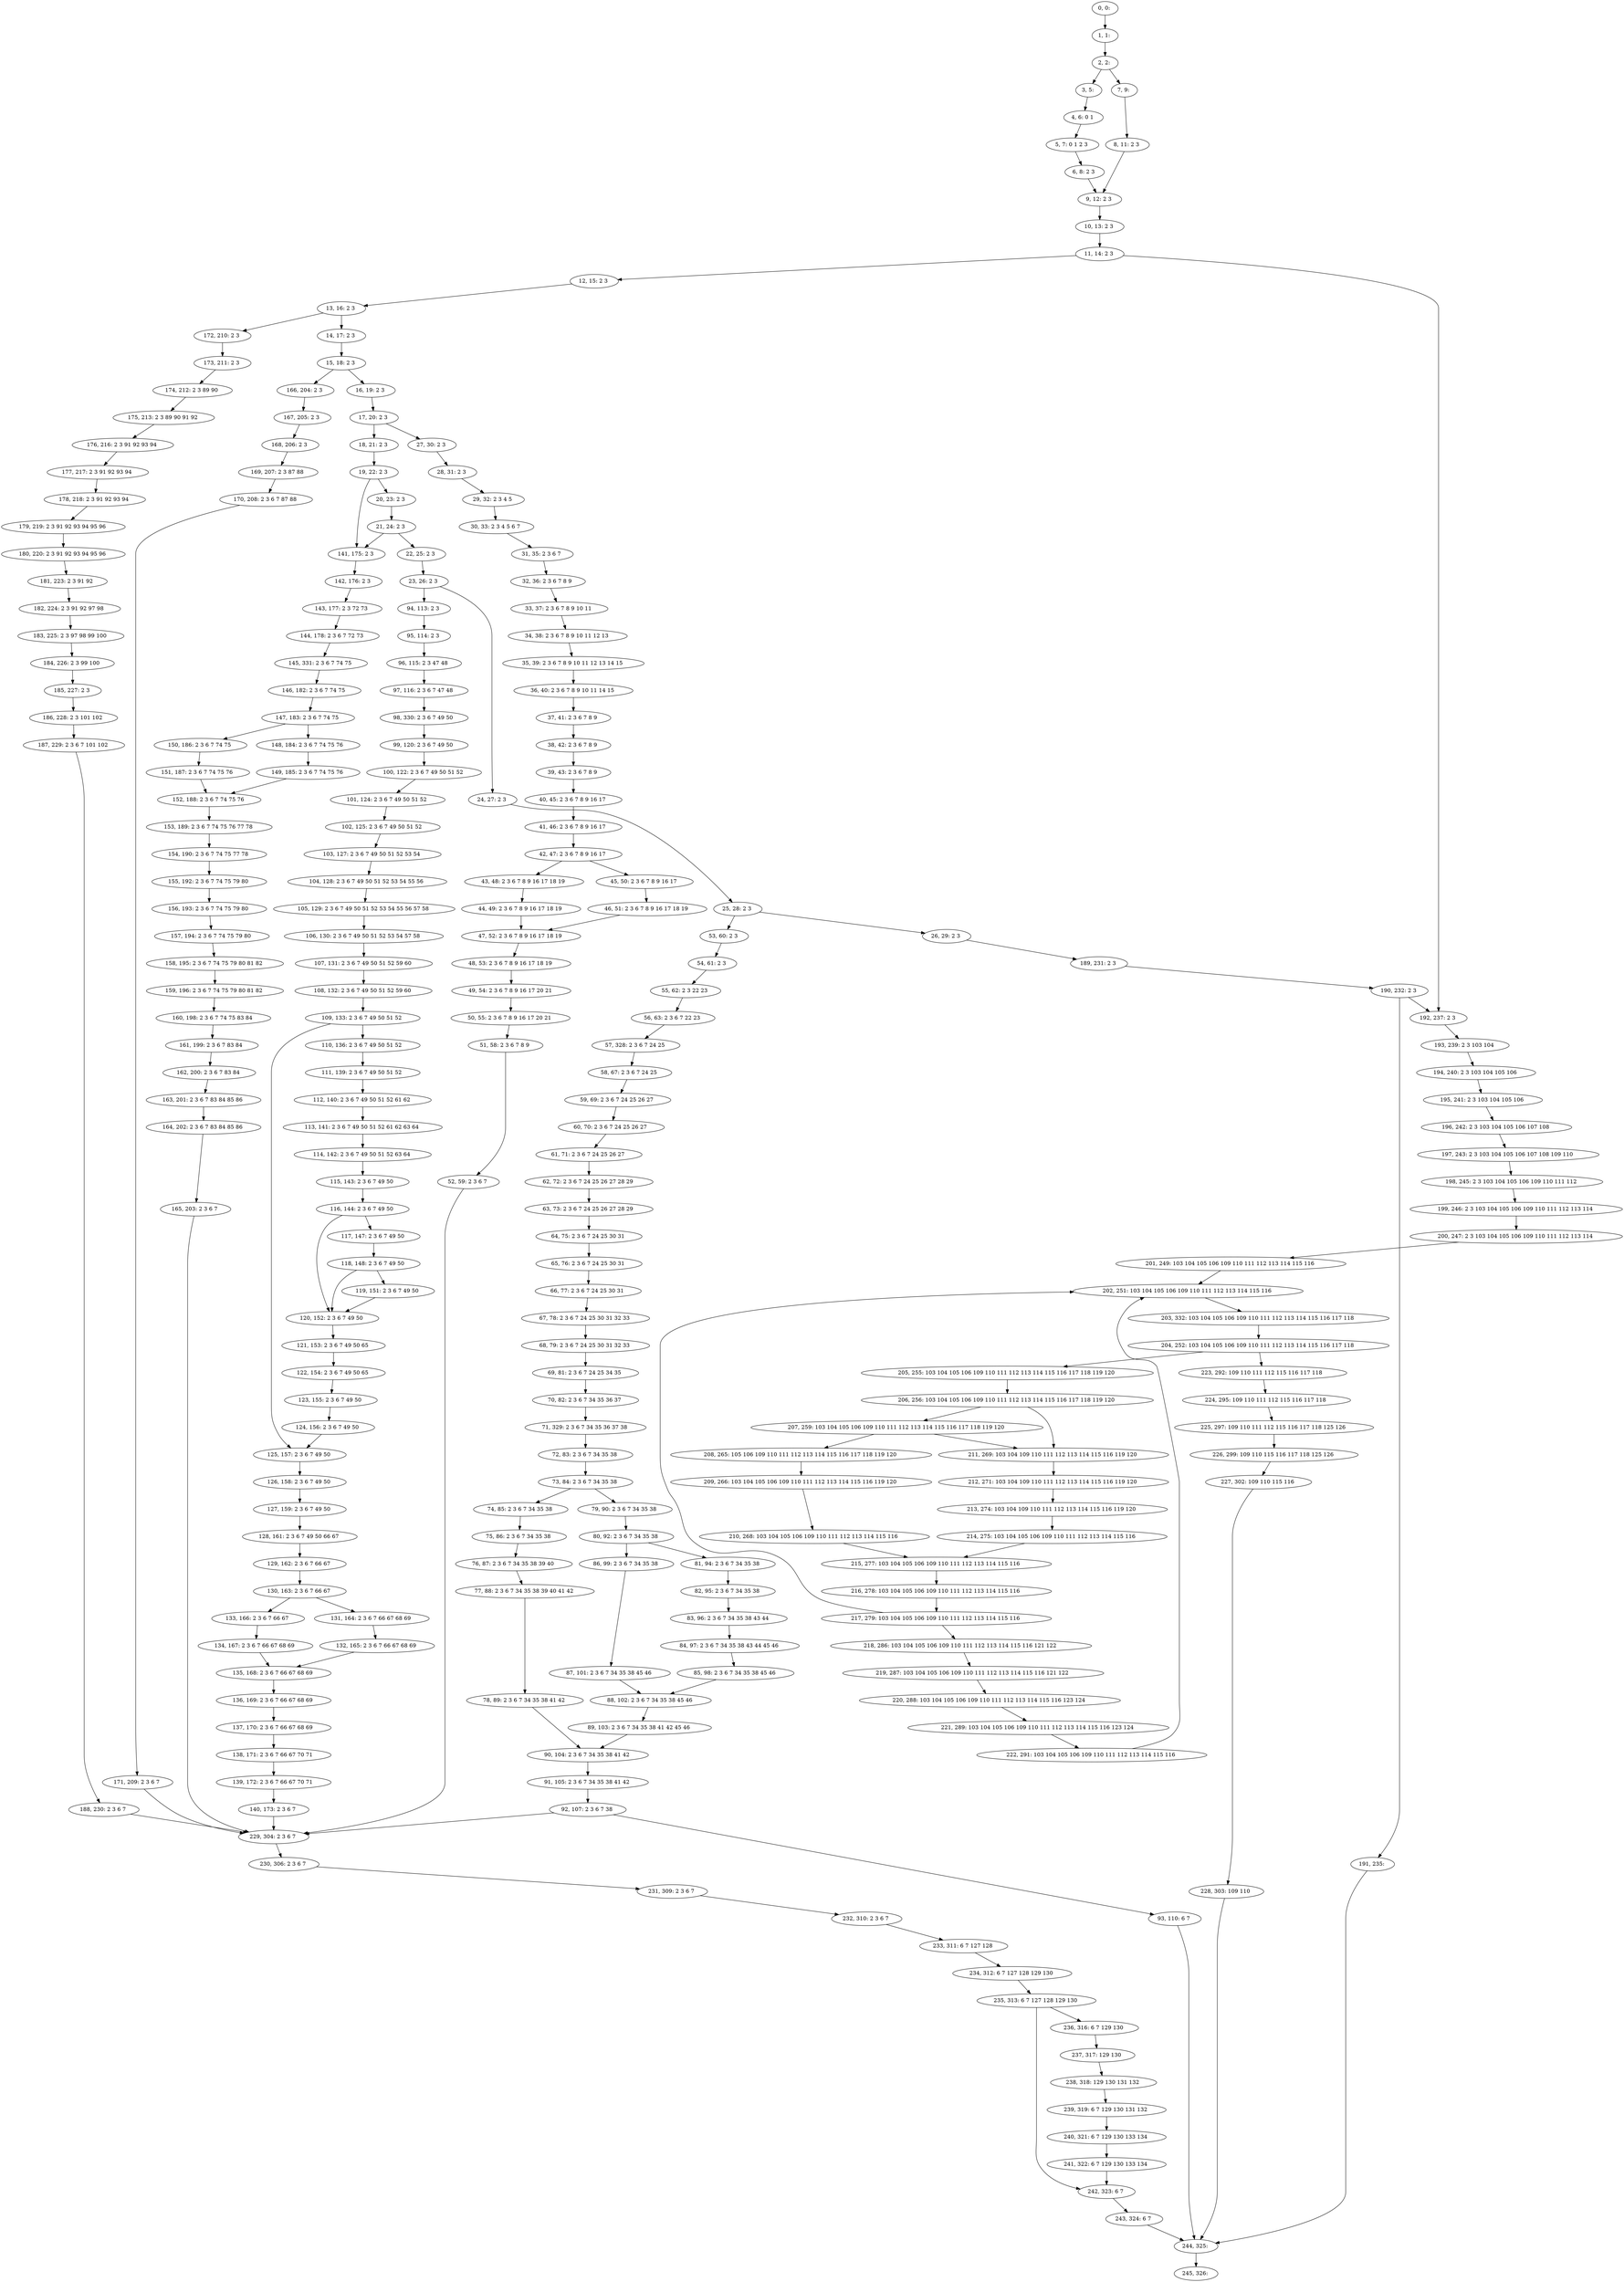 digraph G {
0[label="0, 0: "];
1[label="1, 1: "];
2[label="2, 2: "];
3[label="3, 5: "];
4[label="4, 6: 0 1 "];
5[label="5, 7: 0 1 2 3 "];
6[label="6, 8: 2 3 "];
7[label="7, 9: "];
8[label="8, 11: 2 3 "];
9[label="9, 12: 2 3 "];
10[label="10, 13: 2 3 "];
11[label="11, 14: 2 3 "];
12[label="12, 15: 2 3 "];
13[label="13, 16: 2 3 "];
14[label="14, 17: 2 3 "];
15[label="15, 18: 2 3 "];
16[label="16, 19: 2 3 "];
17[label="17, 20: 2 3 "];
18[label="18, 21: 2 3 "];
19[label="19, 22: 2 3 "];
20[label="20, 23: 2 3 "];
21[label="21, 24: 2 3 "];
22[label="22, 25: 2 3 "];
23[label="23, 26: 2 3 "];
24[label="24, 27: 2 3 "];
25[label="25, 28: 2 3 "];
26[label="26, 29: 2 3 "];
27[label="27, 30: 2 3 "];
28[label="28, 31: 2 3 "];
29[label="29, 32: 2 3 4 5 "];
30[label="30, 33: 2 3 4 5 6 7 "];
31[label="31, 35: 2 3 6 7 "];
32[label="32, 36: 2 3 6 7 8 9 "];
33[label="33, 37: 2 3 6 7 8 9 10 11 "];
34[label="34, 38: 2 3 6 7 8 9 10 11 12 13 "];
35[label="35, 39: 2 3 6 7 8 9 10 11 12 13 14 15 "];
36[label="36, 40: 2 3 6 7 8 9 10 11 14 15 "];
37[label="37, 41: 2 3 6 7 8 9 "];
38[label="38, 42: 2 3 6 7 8 9 "];
39[label="39, 43: 2 3 6 7 8 9 "];
40[label="40, 45: 2 3 6 7 8 9 16 17 "];
41[label="41, 46: 2 3 6 7 8 9 16 17 "];
42[label="42, 47: 2 3 6 7 8 9 16 17 "];
43[label="43, 48: 2 3 6 7 8 9 16 17 18 19 "];
44[label="44, 49: 2 3 6 7 8 9 16 17 18 19 "];
45[label="45, 50: 2 3 6 7 8 9 16 17 "];
46[label="46, 51: 2 3 6 7 8 9 16 17 18 19 "];
47[label="47, 52: 2 3 6 7 8 9 16 17 18 19 "];
48[label="48, 53: 2 3 6 7 8 9 16 17 18 19 "];
49[label="49, 54: 2 3 6 7 8 9 16 17 20 21 "];
50[label="50, 55: 2 3 6 7 8 9 16 17 20 21 "];
51[label="51, 58: 2 3 6 7 8 9 "];
52[label="52, 59: 2 3 6 7 "];
53[label="53, 60: 2 3 "];
54[label="54, 61: 2 3 "];
55[label="55, 62: 2 3 22 23 "];
56[label="56, 63: 2 3 6 7 22 23 "];
57[label="57, 328: 2 3 6 7 24 25 "];
58[label="58, 67: 2 3 6 7 24 25 "];
59[label="59, 69: 2 3 6 7 24 25 26 27 "];
60[label="60, 70: 2 3 6 7 24 25 26 27 "];
61[label="61, 71: 2 3 6 7 24 25 26 27 "];
62[label="62, 72: 2 3 6 7 24 25 26 27 28 29 "];
63[label="63, 73: 2 3 6 7 24 25 26 27 28 29 "];
64[label="64, 75: 2 3 6 7 24 25 30 31 "];
65[label="65, 76: 2 3 6 7 24 25 30 31 "];
66[label="66, 77: 2 3 6 7 24 25 30 31 "];
67[label="67, 78: 2 3 6 7 24 25 30 31 32 33 "];
68[label="68, 79: 2 3 6 7 24 25 30 31 32 33 "];
69[label="69, 81: 2 3 6 7 24 25 34 35 "];
70[label="70, 82: 2 3 6 7 34 35 36 37 "];
71[label="71, 329: 2 3 6 7 34 35 36 37 38 "];
72[label="72, 83: 2 3 6 7 34 35 38 "];
73[label="73, 84: 2 3 6 7 34 35 38 "];
74[label="74, 85: 2 3 6 7 34 35 38 "];
75[label="75, 86: 2 3 6 7 34 35 38 "];
76[label="76, 87: 2 3 6 7 34 35 38 39 40 "];
77[label="77, 88: 2 3 6 7 34 35 38 39 40 41 42 "];
78[label="78, 89: 2 3 6 7 34 35 38 41 42 "];
79[label="79, 90: 2 3 6 7 34 35 38 "];
80[label="80, 92: 2 3 6 7 34 35 38 "];
81[label="81, 94: 2 3 6 7 34 35 38 "];
82[label="82, 95: 2 3 6 7 34 35 38 "];
83[label="83, 96: 2 3 6 7 34 35 38 43 44 "];
84[label="84, 97: 2 3 6 7 34 35 38 43 44 45 46 "];
85[label="85, 98: 2 3 6 7 34 35 38 45 46 "];
86[label="86, 99: 2 3 6 7 34 35 38 "];
87[label="87, 101: 2 3 6 7 34 35 38 45 46 "];
88[label="88, 102: 2 3 6 7 34 35 38 45 46 "];
89[label="89, 103: 2 3 6 7 34 35 38 41 42 45 46 "];
90[label="90, 104: 2 3 6 7 34 35 38 41 42 "];
91[label="91, 105: 2 3 6 7 34 35 38 41 42 "];
92[label="92, 107: 2 3 6 7 38 "];
93[label="93, 110: 6 7 "];
94[label="94, 113: 2 3 "];
95[label="95, 114: 2 3 "];
96[label="96, 115: 2 3 47 48 "];
97[label="97, 116: 2 3 6 7 47 48 "];
98[label="98, 330: 2 3 6 7 49 50 "];
99[label="99, 120: 2 3 6 7 49 50 "];
100[label="100, 122: 2 3 6 7 49 50 51 52 "];
101[label="101, 124: 2 3 6 7 49 50 51 52 "];
102[label="102, 125: 2 3 6 7 49 50 51 52 "];
103[label="103, 127: 2 3 6 7 49 50 51 52 53 54 "];
104[label="104, 128: 2 3 6 7 49 50 51 52 53 54 55 56 "];
105[label="105, 129: 2 3 6 7 49 50 51 52 53 54 55 56 57 58 "];
106[label="106, 130: 2 3 6 7 49 50 51 52 53 54 57 58 "];
107[label="107, 131: 2 3 6 7 49 50 51 52 59 60 "];
108[label="108, 132: 2 3 6 7 49 50 51 52 59 60 "];
109[label="109, 133: 2 3 6 7 49 50 51 52 "];
110[label="110, 136: 2 3 6 7 49 50 51 52 "];
111[label="111, 139: 2 3 6 7 49 50 51 52 "];
112[label="112, 140: 2 3 6 7 49 50 51 52 61 62 "];
113[label="113, 141: 2 3 6 7 49 50 51 52 61 62 63 64 "];
114[label="114, 142: 2 3 6 7 49 50 51 52 63 64 "];
115[label="115, 143: 2 3 6 7 49 50 "];
116[label="116, 144: 2 3 6 7 49 50 "];
117[label="117, 147: 2 3 6 7 49 50 "];
118[label="118, 148: 2 3 6 7 49 50 "];
119[label="119, 151: 2 3 6 7 49 50 "];
120[label="120, 152: 2 3 6 7 49 50 "];
121[label="121, 153: 2 3 6 7 49 50 65 "];
122[label="122, 154: 2 3 6 7 49 50 65 "];
123[label="123, 155: 2 3 6 7 49 50 "];
124[label="124, 156: 2 3 6 7 49 50 "];
125[label="125, 157: 2 3 6 7 49 50 "];
126[label="126, 158: 2 3 6 7 49 50 "];
127[label="127, 159: 2 3 6 7 49 50 "];
128[label="128, 161: 2 3 6 7 49 50 66 67 "];
129[label="129, 162: 2 3 6 7 66 67 "];
130[label="130, 163: 2 3 6 7 66 67 "];
131[label="131, 164: 2 3 6 7 66 67 68 69 "];
132[label="132, 165: 2 3 6 7 66 67 68 69 "];
133[label="133, 166: 2 3 6 7 66 67 "];
134[label="134, 167: 2 3 6 7 66 67 68 69 "];
135[label="135, 168: 2 3 6 7 66 67 68 69 "];
136[label="136, 169: 2 3 6 7 66 67 68 69 "];
137[label="137, 170: 2 3 6 7 66 67 68 69 "];
138[label="138, 171: 2 3 6 7 66 67 70 71 "];
139[label="139, 172: 2 3 6 7 66 67 70 71 "];
140[label="140, 173: 2 3 6 7 "];
141[label="141, 175: 2 3 "];
142[label="142, 176: 2 3 "];
143[label="143, 177: 2 3 72 73 "];
144[label="144, 178: 2 3 6 7 72 73 "];
145[label="145, 331: 2 3 6 7 74 75 "];
146[label="146, 182: 2 3 6 7 74 75 "];
147[label="147, 183: 2 3 6 7 74 75 "];
148[label="148, 184: 2 3 6 7 74 75 76 "];
149[label="149, 185: 2 3 6 7 74 75 76 "];
150[label="150, 186: 2 3 6 7 74 75 "];
151[label="151, 187: 2 3 6 7 74 75 76 "];
152[label="152, 188: 2 3 6 7 74 75 76 "];
153[label="153, 189: 2 3 6 7 74 75 76 77 78 "];
154[label="154, 190: 2 3 6 7 74 75 77 78 "];
155[label="155, 192: 2 3 6 7 74 75 79 80 "];
156[label="156, 193: 2 3 6 7 74 75 79 80 "];
157[label="157, 194: 2 3 6 7 74 75 79 80 "];
158[label="158, 195: 2 3 6 7 74 75 79 80 81 82 "];
159[label="159, 196: 2 3 6 7 74 75 79 80 81 82 "];
160[label="160, 198: 2 3 6 7 74 75 83 84 "];
161[label="161, 199: 2 3 6 7 83 84 "];
162[label="162, 200: 2 3 6 7 83 84 "];
163[label="163, 201: 2 3 6 7 83 84 85 86 "];
164[label="164, 202: 2 3 6 7 83 84 85 86 "];
165[label="165, 203: 2 3 6 7 "];
166[label="166, 204: 2 3 "];
167[label="167, 205: 2 3 "];
168[label="168, 206: 2 3 "];
169[label="169, 207: 2 3 87 88 "];
170[label="170, 208: 2 3 6 7 87 88 "];
171[label="171, 209: 2 3 6 7 "];
172[label="172, 210: 2 3 "];
173[label="173, 211: 2 3 "];
174[label="174, 212: 2 3 89 90 "];
175[label="175, 213: 2 3 89 90 91 92 "];
176[label="176, 216: 2 3 91 92 93 94 "];
177[label="177, 217: 2 3 91 92 93 94 "];
178[label="178, 218: 2 3 91 92 93 94 "];
179[label="179, 219: 2 3 91 92 93 94 95 96 "];
180[label="180, 220: 2 3 91 92 93 94 95 96 "];
181[label="181, 223: 2 3 91 92 "];
182[label="182, 224: 2 3 91 92 97 98 "];
183[label="183, 225: 2 3 97 98 99 100 "];
184[label="184, 226: 2 3 99 100 "];
185[label="185, 227: 2 3 "];
186[label="186, 228: 2 3 101 102 "];
187[label="187, 229: 2 3 6 7 101 102 "];
188[label="188, 230: 2 3 6 7 "];
189[label="189, 231: 2 3 "];
190[label="190, 232: 2 3 "];
191[label="191, 235: "];
192[label="192, 237: 2 3 "];
193[label="193, 239: 2 3 103 104 "];
194[label="194, 240: 2 3 103 104 105 106 "];
195[label="195, 241: 2 3 103 104 105 106 "];
196[label="196, 242: 2 3 103 104 105 106 107 108 "];
197[label="197, 243: 2 3 103 104 105 106 107 108 109 110 "];
198[label="198, 245: 2 3 103 104 105 106 109 110 111 112 "];
199[label="199, 246: 2 3 103 104 105 106 109 110 111 112 113 114 "];
200[label="200, 247: 2 3 103 104 105 106 109 110 111 112 113 114 "];
201[label="201, 249: 103 104 105 106 109 110 111 112 113 114 115 116 "];
202[label="202, 251: 103 104 105 106 109 110 111 112 113 114 115 116 "];
203[label="203, 332: 103 104 105 106 109 110 111 112 113 114 115 116 117 118 "];
204[label="204, 252: 103 104 105 106 109 110 111 112 113 114 115 116 117 118 "];
205[label="205, 255: 103 104 105 106 109 110 111 112 113 114 115 116 117 118 119 120 "];
206[label="206, 256: 103 104 105 106 109 110 111 112 113 114 115 116 117 118 119 120 "];
207[label="207, 259: 103 104 105 106 109 110 111 112 113 114 115 116 117 118 119 120 "];
208[label="208, 265: 105 106 109 110 111 112 113 114 115 116 117 118 119 120 "];
209[label="209, 266: 103 104 105 106 109 110 111 112 113 114 115 116 119 120 "];
210[label="210, 268: 103 104 105 106 109 110 111 112 113 114 115 116 "];
211[label="211, 269: 103 104 109 110 111 112 113 114 115 116 119 120 "];
212[label="212, 271: 103 104 109 110 111 112 113 114 115 116 119 120 "];
213[label="213, 274: 103 104 109 110 111 112 113 114 115 116 119 120 "];
214[label="214, 275: 103 104 105 106 109 110 111 112 113 114 115 116 "];
215[label="215, 277: 103 104 105 106 109 110 111 112 113 114 115 116 "];
216[label="216, 278: 103 104 105 106 109 110 111 112 113 114 115 116 "];
217[label="217, 279: 103 104 105 106 109 110 111 112 113 114 115 116 "];
218[label="218, 286: 103 104 105 106 109 110 111 112 113 114 115 116 121 122 "];
219[label="219, 287: 103 104 105 106 109 110 111 112 113 114 115 116 121 122 "];
220[label="220, 288: 103 104 105 106 109 110 111 112 113 114 115 116 123 124 "];
221[label="221, 289: 103 104 105 106 109 110 111 112 113 114 115 116 123 124 "];
222[label="222, 291: 103 104 105 106 109 110 111 112 113 114 115 116 "];
223[label="223, 292: 109 110 111 112 115 116 117 118 "];
224[label="224, 295: 109 110 111 112 115 116 117 118 "];
225[label="225, 297: 109 110 111 112 115 116 117 118 125 126 "];
226[label="226, 299: 109 110 115 116 117 118 125 126 "];
227[label="227, 302: 109 110 115 116 "];
228[label="228, 303: 109 110 "];
229[label="229, 304: 2 3 6 7 "];
230[label="230, 306: 2 3 6 7 "];
231[label="231, 309: 2 3 6 7 "];
232[label="232, 310: 2 3 6 7 "];
233[label="233, 311: 6 7 127 128 "];
234[label="234, 312: 6 7 127 128 129 130 "];
235[label="235, 313: 6 7 127 128 129 130 "];
236[label="236, 316: 6 7 129 130 "];
237[label="237, 317: 129 130 "];
238[label="238, 318: 129 130 131 132 "];
239[label="239, 319: 6 7 129 130 131 132 "];
240[label="240, 321: 6 7 129 130 133 134 "];
241[label="241, 322: 6 7 129 130 133 134 "];
242[label="242, 323: 6 7 "];
243[label="243, 324: 6 7 "];
244[label="244, 325: "];
245[label="245, 326: "];
0->1 ;
1->2 ;
2->3 ;
2->7 ;
3->4 ;
4->5 ;
5->6 ;
6->9 ;
7->8 ;
8->9 ;
9->10 ;
10->11 ;
11->12 ;
11->192 ;
12->13 ;
13->14 ;
13->172 ;
14->15 ;
15->16 ;
15->166 ;
16->17 ;
17->18 ;
17->27 ;
18->19 ;
19->20 ;
19->141 ;
20->21 ;
21->22 ;
21->141 ;
22->23 ;
23->24 ;
23->94 ;
24->25 ;
25->26 ;
25->53 ;
26->189 ;
27->28 ;
28->29 ;
29->30 ;
30->31 ;
31->32 ;
32->33 ;
33->34 ;
34->35 ;
35->36 ;
36->37 ;
37->38 ;
38->39 ;
39->40 ;
40->41 ;
41->42 ;
42->43 ;
42->45 ;
43->44 ;
44->47 ;
45->46 ;
46->47 ;
47->48 ;
48->49 ;
49->50 ;
50->51 ;
51->52 ;
52->229 ;
53->54 ;
54->55 ;
55->56 ;
56->57 ;
57->58 ;
58->59 ;
59->60 ;
60->61 ;
61->62 ;
62->63 ;
63->64 ;
64->65 ;
65->66 ;
66->67 ;
67->68 ;
68->69 ;
69->70 ;
70->71 ;
71->72 ;
72->73 ;
73->74 ;
73->79 ;
74->75 ;
75->76 ;
76->77 ;
77->78 ;
78->90 ;
79->80 ;
80->81 ;
80->86 ;
81->82 ;
82->83 ;
83->84 ;
84->85 ;
85->88 ;
86->87 ;
87->88 ;
88->89 ;
89->90 ;
90->91 ;
91->92 ;
92->93 ;
92->229 ;
93->244 ;
94->95 ;
95->96 ;
96->97 ;
97->98 ;
98->99 ;
99->100 ;
100->101 ;
101->102 ;
102->103 ;
103->104 ;
104->105 ;
105->106 ;
106->107 ;
107->108 ;
108->109 ;
109->110 ;
109->125 ;
110->111 ;
111->112 ;
112->113 ;
113->114 ;
114->115 ;
115->116 ;
116->117 ;
116->120 ;
117->118 ;
118->119 ;
118->120 ;
119->120 ;
120->121 ;
121->122 ;
122->123 ;
123->124 ;
124->125 ;
125->126 ;
126->127 ;
127->128 ;
128->129 ;
129->130 ;
130->131 ;
130->133 ;
131->132 ;
132->135 ;
133->134 ;
134->135 ;
135->136 ;
136->137 ;
137->138 ;
138->139 ;
139->140 ;
140->229 ;
141->142 ;
142->143 ;
143->144 ;
144->145 ;
145->146 ;
146->147 ;
147->148 ;
147->150 ;
148->149 ;
149->152 ;
150->151 ;
151->152 ;
152->153 ;
153->154 ;
154->155 ;
155->156 ;
156->157 ;
157->158 ;
158->159 ;
159->160 ;
160->161 ;
161->162 ;
162->163 ;
163->164 ;
164->165 ;
165->229 ;
166->167 ;
167->168 ;
168->169 ;
169->170 ;
170->171 ;
171->229 ;
172->173 ;
173->174 ;
174->175 ;
175->176 ;
176->177 ;
177->178 ;
178->179 ;
179->180 ;
180->181 ;
181->182 ;
182->183 ;
183->184 ;
184->185 ;
185->186 ;
186->187 ;
187->188 ;
188->229 ;
189->190 ;
190->191 ;
190->192 ;
191->244 ;
192->193 ;
193->194 ;
194->195 ;
195->196 ;
196->197 ;
197->198 ;
198->199 ;
199->200 ;
200->201 ;
201->202 ;
202->203 ;
203->204 ;
204->205 ;
204->223 ;
205->206 ;
206->207 ;
206->211 ;
207->208 ;
207->211 ;
208->209 ;
209->210 ;
210->215 ;
211->212 ;
212->213 ;
213->214 ;
214->215 ;
215->216 ;
216->217 ;
217->218 ;
217->202 ;
218->219 ;
219->220 ;
220->221 ;
221->222 ;
222->202 ;
223->224 ;
224->225 ;
225->226 ;
226->227 ;
227->228 ;
228->244 ;
229->230 ;
230->231 ;
231->232 ;
232->233 ;
233->234 ;
234->235 ;
235->236 ;
235->242 ;
236->237 ;
237->238 ;
238->239 ;
239->240 ;
240->241 ;
241->242 ;
242->243 ;
243->244 ;
244->245 ;
}
